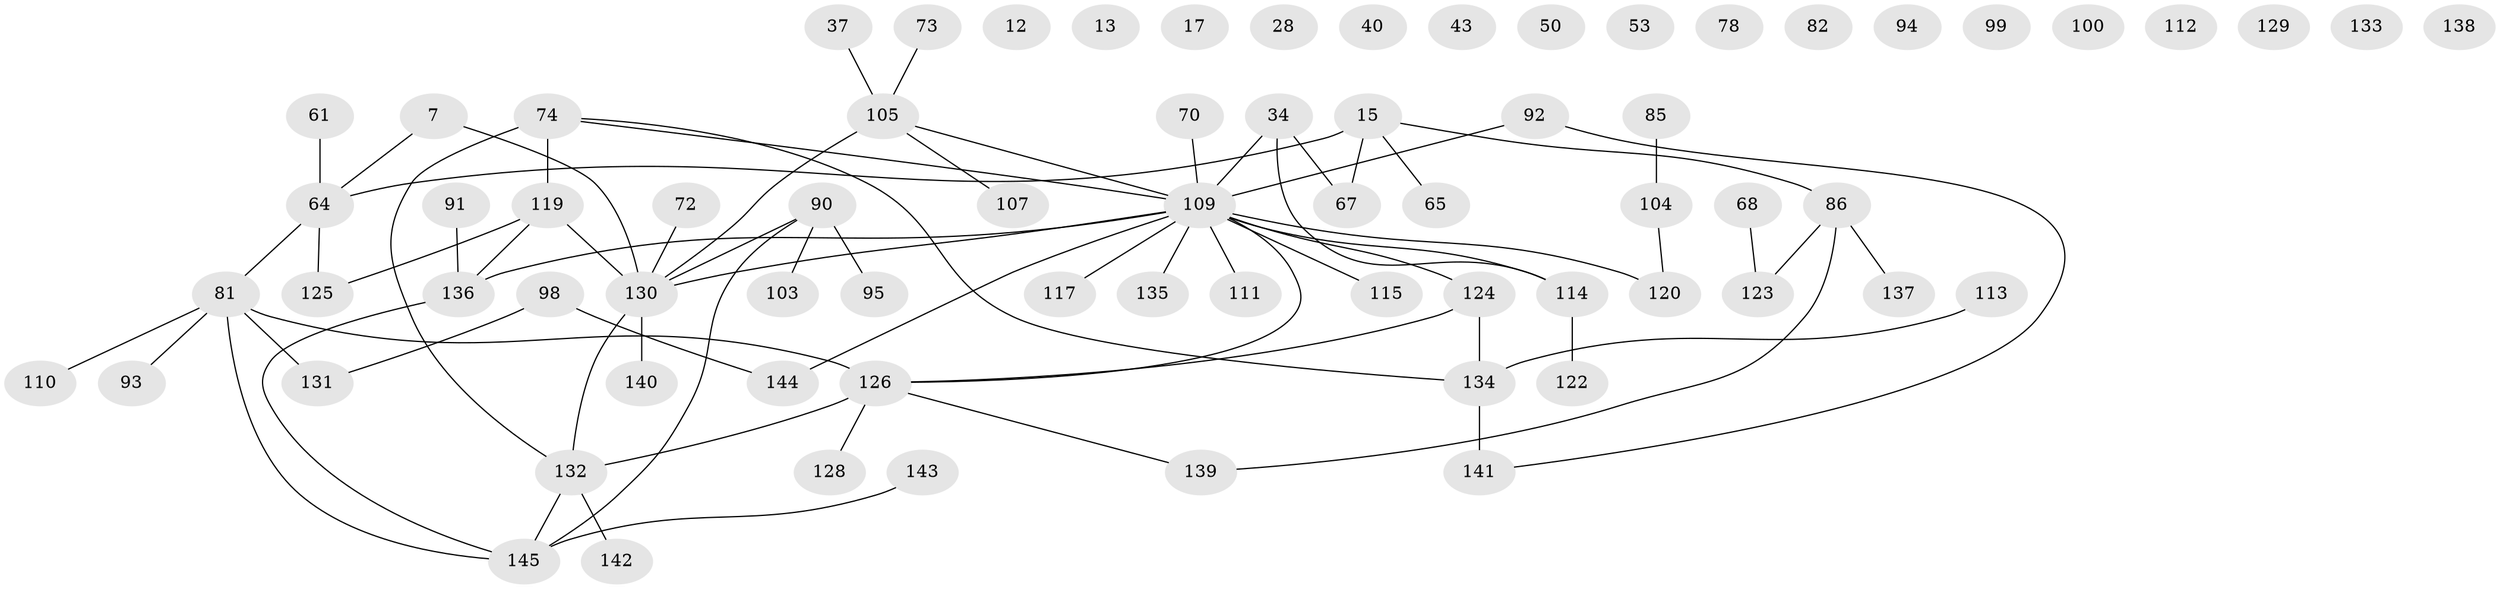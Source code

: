 // original degree distribution, {1: 0.2827586206896552, 2: 0.22758620689655173, 4: 0.15172413793103448, 0: 0.10344827586206896, 3: 0.16551724137931034, 5: 0.034482758620689655, 6: 0.034482758620689655}
// Generated by graph-tools (version 1.1) at 2025/39/03/09/25 04:39:13]
// undirected, 72 vertices, 71 edges
graph export_dot {
graph [start="1"]
  node [color=gray90,style=filled];
  7;
  12;
  13;
  15;
  17;
  28;
  34 [super="+2+11"];
  37;
  40;
  43;
  50 [super="+8"];
  53 [super="+49"];
  61;
  64 [super="+55"];
  65;
  67;
  68;
  70;
  72 [super="+31+36"];
  73;
  74 [super="+69"];
  78;
  81 [super="+32"];
  82;
  85 [super="+3+38"];
  86 [super="+54+29"];
  90 [super="+5+76"];
  91;
  92;
  93;
  94;
  95 [super="+30+45"];
  98;
  99;
  100;
  103;
  104;
  105 [super="+80"];
  107;
  109 [super="+56+66+108"];
  110 [super="+39"];
  111;
  112;
  113;
  114 [super="+62"];
  115;
  117;
  119;
  120 [super="+116"];
  122;
  123;
  124 [super="+1"];
  125 [super="+58"];
  126 [super="+121"];
  128;
  129;
  130 [super="+33+79+101"];
  131 [super="+16+102"];
  132 [super="+48+71"];
  133;
  134 [super="+83"];
  135 [super="+25"];
  136 [super="+127"];
  137;
  138;
  139;
  140;
  141 [super="+106"];
  142 [super="+52"];
  143;
  144;
  145 [super="+97"];
  7 -- 64;
  7 -- 130;
  15 -- 64 [weight=2];
  15 -- 65;
  15 -- 67;
  15 -- 86;
  34 -- 67;
  34 -- 114 [weight=2];
  34 -- 109 [weight=2];
  37 -- 105;
  61 -- 64;
  64 -- 81;
  64 -- 125;
  68 -- 123;
  70 -- 109;
  72 -- 130;
  73 -- 105;
  74 -- 134;
  74 -- 132 [weight=2];
  74 -- 119;
  74 -- 109;
  81 -- 110;
  81 -- 131 [weight=2];
  81 -- 93;
  81 -- 126 [weight=2];
  81 -- 145;
  85 -- 104;
  86 -- 123;
  86 -- 137;
  86 -- 139;
  90 -- 95;
  90 -- 103;
  90 -- 145;
  90 -- 130;
  91 -- 136;
  92 -- 109;
  92 -- 141;
  98 -- 144;
  98 -- 131;
  104 -- 120;
  105 -- 130 [weight=3];
  105 -- 109 [weight=2];
  105 -- 107;
  109 -- 111;
  109 -- 126;
  109 -- 135;
  109 -- 136 [weight=2];
  109 -- 144;
  109 -- 124 [weight=2];
  109 -- 114;
  109 -- 115;
  109 -- 117;
  109 -- 120 [weight=2];
  109 -- 130 [weight=2];
  113 -- 134;
  114 -- 122;
  119 -- 125;
  119 -- 130 [weight=2];
  119 -- 136;
  124 -- 126 [weight=2];
  124 -- 134;
  126 -- 132 [weight=2];
  126 -- 128;
  126 -- 139;
  130 -- 132;
  130 -- 140;
  132 -- 145;
  132 -- 142;
  134 -- 141 [weight=2];
  136 -- 145;
  143 -- 145;
}
